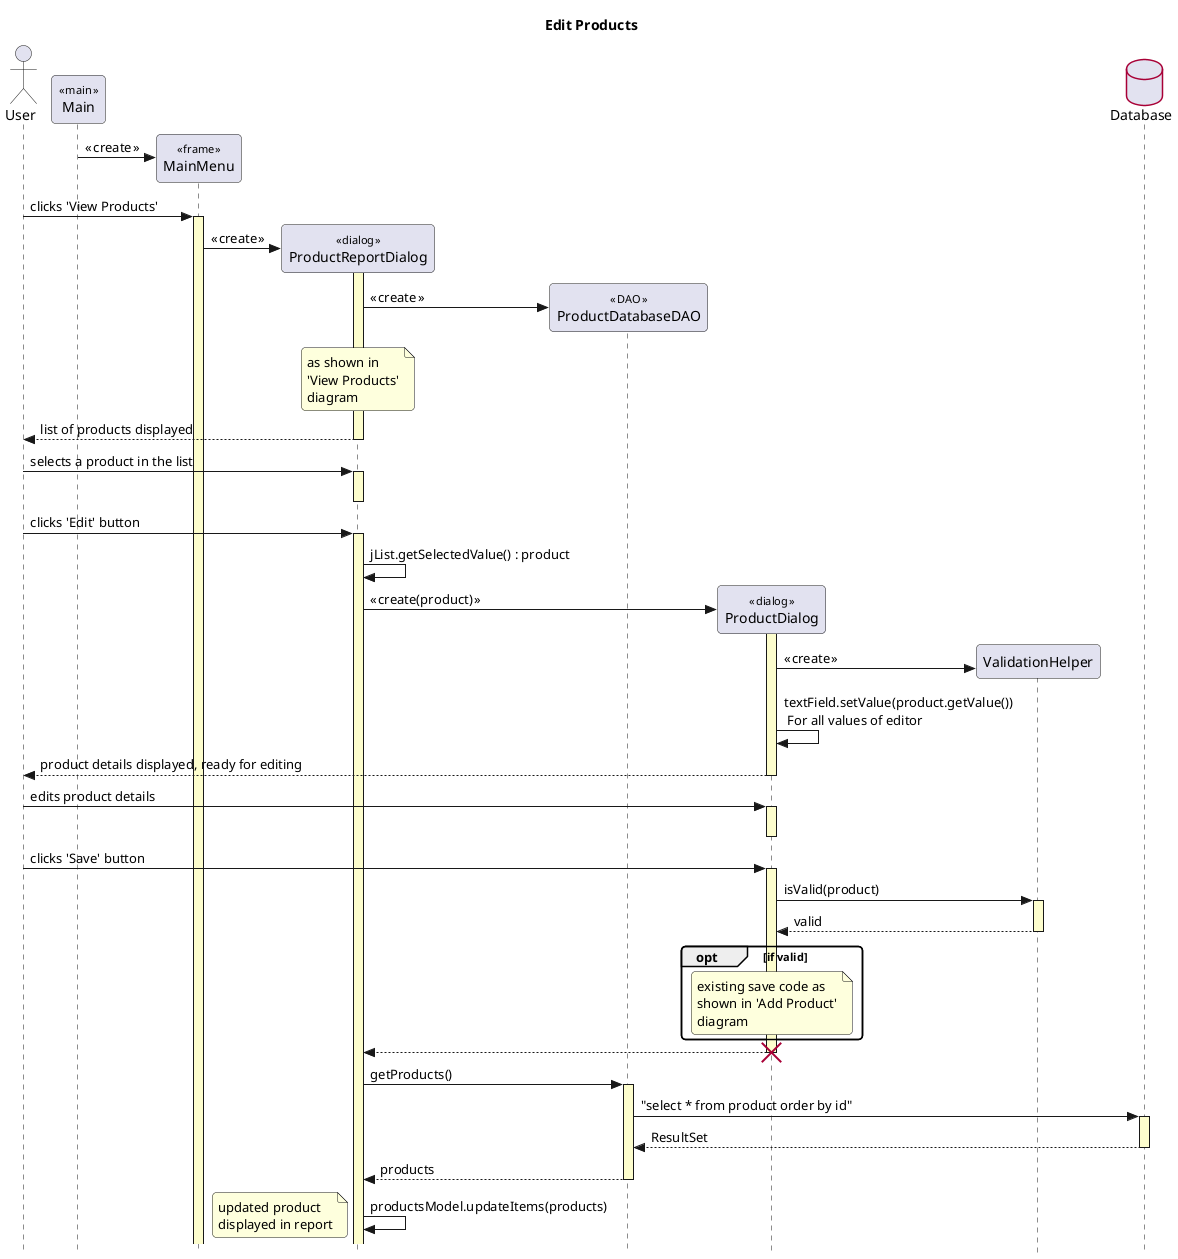 ' worked with caleb mazure for UML, base code from reference document

@startuml
 
' style tweaks to make the diagram a little more readable
skinparam {
	Style strictuml
	RoundCorner 8
 
	Sequence {
		' make activations yellow too
		LifeLineBackgroundColor #FDFDCD
 
		' make stereotypes less ugly
		Stereotype {
			Font {
				Size 11
				Style plain
			}
		}
	}
 
	DatabaseBorderColor #A80036
 
}
 
title Edit Products
 
actor User as user
participant "Main" as main << main >>
participant "MainMenu" as menu << frame >>
participant "ProductReportDialog" as report << dialog >>
participant "ProductDatabaseDAO" as dao << DAO >>
participant "ProductDialog" as editor << dialog >>
participant "ValidationHelper" as validator
database "Database" as db
 
create menu
main -> menu : « create »
 
user -> menu : clicks 'View Products'
activate menu
 
create report
menu -> report : « create »
 
activate report
create dao
report -> dao: « create »
 
 
note over report: as shown in\n'View Products'\ndiagram
user <-- report : list of products displayed
 
deactivate report
 
user -> report++ : selects a product in the list
report--
 
user -> report : clicks 'Edit' button
activate report
 
report -> report : jList.getSelectedValue() : product
 
create editor
report -> editor++ : « create(product) »
 
create validator
editor -> validator : « create »
 
 

editor -> editor: textField.setValue(product.getValue()) \n For all values of editor 
 
 
 
 
 
 
 
 
user <-- editor : product details displayed, ready for editing
deactivate editor
 
user -> editor++ : edits product details
editor--
 
user -> editor : clicks 'Save' button
editor++
editor -> validator++ : isValid(product)
return valid
opt if valid
note over editor: existing save code as\nshown in 'Add Product'\ndiagram
end
editor --> report
editor--
destroy editor
 
report -> dao++ : getProducts()
dao -> db ++ : "select * from product order by id"
return ResultSet
return products
 
report -> report : productsModel.updateItems(products)
 
note left: updated product\ndisplayed in report
 
@enduml